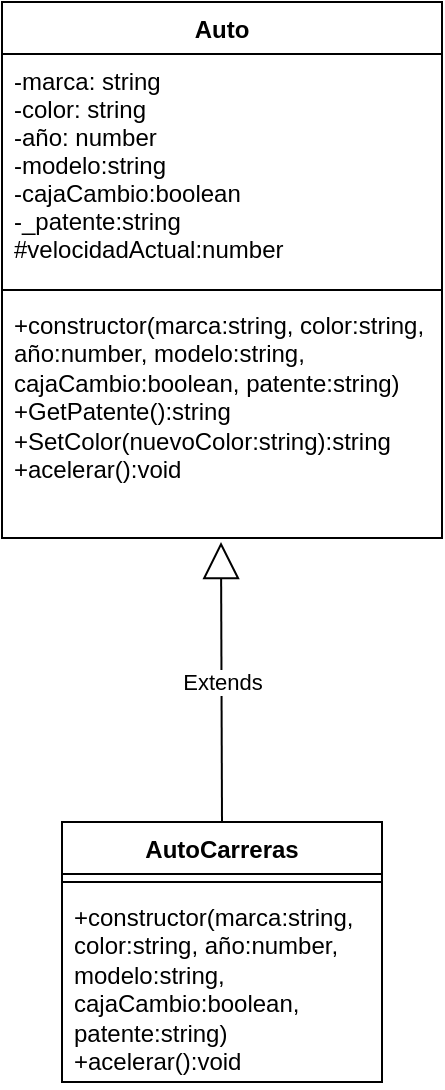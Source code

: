 <mxfile version="13.6.2" type="device"><diagram id="X4ravYOiceK4Qs1_Hcoe" name="Página-1"><mxGraphModel dx="868" dy="417" grid="1" gridSize="10" guides="1" tooltips="1" connect="1" arrows="1" fold="1" page="1" pageScale="1" pageWidth="827" pageHeight="1169" math="0" shadow="0"><root><mxCell id="0"/><mxCell id="1" parent="0"/><mxCell id="0YNYPb5B2jN8WZOgroto-1" value="Auto" style="swimlane;fontStyle=1;align=center;verticalAlign=top;childLayout=stackLayout;horizontal=1;startSize=26;horizontalStack=0;resizeParent=1;resizeParentMax=0;resizeLast=0;collapsible=1;marginBottom=0;" vertex="1" parent="1"><mxGeometry x="310" y="10" width="220" height="268" as="geometry"/></mxCell><mxCell id="0YNYPb5B2jN8WZOgroto-2" value="-marca: string&#10;-color: string&#10;-año: number&#10;-modelo:string&#10;-cajaCambio:boolean&#10;-_patente:string&#10;#velocidadActual:number" style="text;strokeColor=none;fillColor=none;align=left;verticalAlign=top;spacingLeft=4;spacingRight=4;overflow=hidden;rotatable=0;points=[[0,0.5],[1,0.5]];portConstraint=eastwest;" vertex="1" parent="0YNYPb5B2jN8WZOgroto-1"><mxGeometry y="26" width="220" height="114" as="geometry"/></mxCell><mxCell id="0YNYPb5B2jN8WZOgroto-3" value="" style="line;strokeWidth=1;fillColor=none;align=left;verticalAlign=middle;spacingTop=-1;spacingLeft=3;spacingRight=3;rotatable=0;labelPosition=right;points=[];portConstraint=eastwest;" vertex="1" parent="0YNYPb5B2jN8WZOgroto-1"><mxGeometry y="140" width="220" height="8" as="geometry"/></mxCell><mxCell id="0YNYPb5B2jN8WZOgroto-4" value="+constructor(marca:string, color:string, año:number, modelo:string, cajaCambio:boolean, patente:string)&#10;+GetPatente():string&#10;+SetColor(nuevoColor:string):string&#10;+acelerar():void&#10;" style="text;strokeColor=none;fillColor=none;align=left;verticalAlign=top;spacingLeft=4;spacingRight=4;overflow=hidden;rotatable=0;points=[[0,0.5],[1,0.5]];portConstraint=eastwest;whiteSpace=wrap;" vertex="1" parent="0YNYPb5B2jN8WZOgroto-1"><mxGeometry y="148" width="220" height="120" as="geometry"/></mxCell><mxCell id="0YNYPb5B2jN8WZOgroto-10" value="Extends" style="endArrow=block;endSize=16;endFill=0;html=1;exitX=0.5;exitY=0;exitDx=0;exitDy=0;" edge="1" parent="1" source="0YNYPb5B2jN8WZOgroto-5"><mxGeometry width="160" relative="1" as="geometry"><mxPoint x="419.5" y="360" as="sourcePoint"/><mxPoint x="419.5" y="280" as="targetPoint"/></mxGeometry></mxCell><mxCell id="0YNYPb5B2jN8WZOgroto-5" value="AutoCarreras" style="swimlane;fontStyle=1;align=center;verticalAlign=top;childLayout=stackLayout;horizontal=1;startSize=26;horizontalStack=0;resizeParent=1;resizeParentMax=0;resizeLast=0;collapsible=1;marginBottom=0;" vertex="1" parent="1"><mxGeometry x="340" y="420" width="160" height="130" as="geometry"/></mxCell><mxCell id="0YNYPb5B2jN8WZOgroto-7" value="" style="line;strokeWidth=1;fillColor=none;align=left;verticalAlign=middle;spacingTop=-1;spacingLeft=3;spacingRight=3;rotatable=0;labelPosition=right;points=[];portConstraint=eastwest;" vertex="1" parent="0YNYPb5B2jN8WZOgroto-5"><mxGeometry y="26" width="160" height="8" as="geometry"/></mxCell><mxCell id="0YNYPb5B2jN8WZOgroto-8" value="+constructor(marca:string, color:string, año:number, modelo:string, cajaCambio:boolean, patente:string)&#10;+acelerar():void" style="text;strokeColor=none;fillColor=none;align=left;verticalAlign=top;spacingLeft=4;spacingRight=4;overflow=hidden;rotatable=0;points=[[0,0.5],[1,0.5]];portConstraint=eastwest;whiteSpace=wrap;" vertex="1" parent="0YNYPb5B2jN8WZOgroto-5"><mxGeometry y="34" width="160" height="96" as="geometry"/></mxCell></root></mxGraphModel></diagram></mxfile>